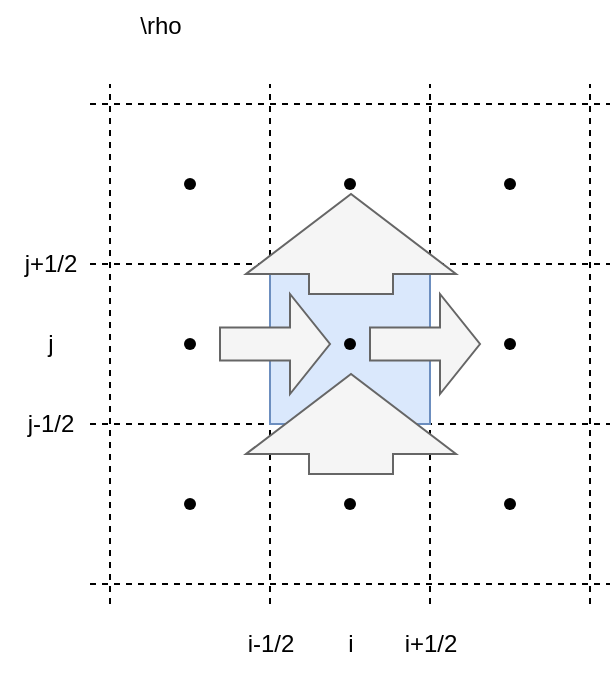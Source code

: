 <mxfile version="24.0.5" type="github">
  <diagram name="第 1 页" id="_jPj7UuSU5UnJI0Uecz0">
    <mxGraphModel dx="658" dy="374" grid="1" gridSize="10" guides="1" tooltips="1" connect="1" arrows="1" fold="1" page="1" pageScale="1" pageWidth="350" pageHeight="350" math="1" shadow="0">
      <root>
        <mxCell id="0" />
        <mxCell id="1" parent="0" />
        <mxCell id="RSB5Al9wiFs0yPlhIV-E-1" value="" style="endArrow=none;dashed=1;html=1;rounded=0;" edge="1" parent="1">
          <mxGeometry width="50" height="50" relative="1" as="geometry">
            <mxPoint x="45" y="55" as="sourcePoint" />
            <mxPoint x="305" y="55" as="targetPoint" />
          </mxGeometry>
        </mxCell>
        <mxCell id="RSB5Al9wiFs0yPlhIV-E-2" value="" style="endArrow=none;dashed=1;html=1;rounded=0;" edge="1" parent="1">
          <mxGeometry width="50" height="50" relative="1" as="geometry">
            <mxPoint x="45" y="135" as="sourcePoint" />
            <mxPoint x="305" y="135" as="targetPoint" />
          </mxGeometry>
        </mxCell>
        <mxCell id="RSB5Al9wiFs0yPlhIV-E-3" value="" style="endArrow=none;dashed=1;html=1;rounded=0;" edge="1" parent="1">
          <mxGeometry width="50" height="50" relative="1" as="geometry">
            <mxPoint x="45" y="215" as="sourcePoint" />
            <mxPoint x="305" y="215" as="targetPoint" />
          </mxGeometry>
        </mxCell>
        <mxCell id="RSB5Al9wiFs0yPlhIV-E-4" value="" style="endArrow=none;dashed=1;html=1;rounded=0;" edge="1" parent="1">
          <mxGeometry width="50" height="50" relative="1" as="geometry">
            <mxPoint x="45" y="295" as="sourcePoint" />
            <mxPoint x="305" y="295" as="targetPoint" />
          </mxGeometry>
        </mxCell>
        <mxCell id="RSB5Al9wiFs0yPlhIV-E-5" value="" style="endArrow=none;dashed=1;html=1;rounded=0;" edge="1" parent="1">
          <mxGeometry width="50" height="50" relative="1" as="geometry">
            <mxPoint x="55" y="305" as="sourcePoint" />
            <mxPoint x="55" y="45" as="targetPoint" />
          </mxGeometry>
        </mxCell>
        <mxCell id="RSB5Al9wiFs0yPlhIV-E-6" value="" style="endArrow=none;dashed=1;html=1;rounded=0;" edge="1" parent="1">
          <mxGeometry width="50" height="50" relative="1" as="geometry">
            <mxPoint x="135" y="305" as="sourcePoint" />
            <mxPoint x="135" y="45" as="targetPoint" />
          </mxGeometry>
        </mxCell>
        <mxCell id="RSB5Al9wiFs0yPlhIV-E-7" value="" style="endArrow=none;dashed=1;html=1;rounded=0;" edge="1" parent="1">
          <mxGeometry width="50" height="50" relative="1" as="geometry">
            <mxPoint x="215" y="305" as="sourcePoint" />
            <mxPoint x="215" y="45" as="targetPoint" />
          </mxGeometry>
        </mxCell>
        <mxCell id="RSB5Al9wiFs0yPlhIV-E-8" value="" style="endArrow=none;dashed=1;html=1;rounded=0;" edge="1" parent="1">
          <mxGeometry width="50" height="50" relative="1" as="geometry">
            <mxPoint x="295" y="305" as="sourcePoint" />
            <mxPoint x="295" y="45" as="targetPoint" />
          </mxGeometry>
        </mxCell>
        <mxCell id="RSB5Al9wiFs0yPlhIV-E-9" value="" style="shape=waypoint;sketch=0;fillStyle=solid;size=6;pointerEvents=1;points=[];fillColor=none;resizable=0;rotatable=0;perimeter=centerPerimeter;snapToPoint=1;" vertex="1" parent="1">
          <mxGeometry x="85" y="85" width="20" height="20" as="geometry" />
        </mxCell>
        <mxCell id="RSB5Al9wiFs0yPlhIV-E-10" value="" style="shape=waypoint;sketch=0;fillStyle=solid;size=6;pointerEvents=1;points=[];fillColor=none;resizable=0;rotatable=0;perimeter=centerPerimeter;snapToPoint=1;" vertex="1" parent="1">
          <mxGeometry x="165" y="85" width="20" height="20" as="geometry" />
        </mxCell>
        <mxCell id="RSB5Al9wiFs0yPlhIV-E-11" value="" style="shape=waypoint;sketch=0;fillStyle=solid;size=6;pointerEvents=1;points=[];fillColor=none;resizable=0;rotatable=0;perimeter=centerPerimeter;snapToPoint=1;" vertex="1" parent="1">
          <mxGeometry x="245" y="85" width="20" height="20" as="geometry" />
        </mxCell>
        <mxCell id="RSB5Al9wiFs0yPlhIV-E-12" value="" style="shape=waypoint;sketch=0;fillStyle=solid;size=6;pointerEvents=1;points=[];fillColor=none;resizable=0;rotatable=0;perimeter=centerPerimeter;snapToPoint=1;" vertex="1" parent="1">
          <mxGeometry x="85" y="165" width="20" height="20" as="geometry" />
        </mxCell>
        <mxCell id="RSB5Al9wiFs0yPlhIV-E-14" value="" style="shape=waypoint;sketch=0;fillStyle=solid;size=6;pointerEvents=1;points=[];fillColor=none;resizable=0;rotatable=0;perimeter=centerPerimeter;snapToPoint=1;" vertex="1" parent="1">
          <mxGeometry x="245" y="165" width="20" height="20" as="geometry" />
        </mxCell>
        <mxCell id="RSB5Al9wiFs0yPlhIV-E-15" value="" style="shape=waypoint;sketch=0;fillStyle=solid;size=6;pointerEvents=1;points=[];fillColor=none;resizable=0;rotatable=0;perimeter=centerPerimeter;snapToPoint=1;" vertex="1" parent="1">
          <mxGeometry x="85" y="245" width="20" height="20" as="geometry" />
        </mxCell>
        <mxCell id="RSB5Al9wiFs0yPlhIV-E-20" value="" style="rounded=0;whiteSpace=wrap;html=1;fillColor=#dae8fc;strokeColor=#6c8ebf;" vertex="1" parent="1">
          <mxGeometry x="135" y="135" width="80" height="80" as="geometry" />
        </mxCell>
        <mxCell id="RSB5Al9wiFs0yPlhIV-E-16" value="" style="shape=waypoint;sketch=0;fillStyle=solid;size=6;pointerEvents=1;points=[];fillColor=none;resizable=0;rotatable=0;perimeter=centerPerimeter;snapToPoint=1;" vertex="1" parent="1">
          <mxGeometry x="165" y="245" width="20" height="20" as="geometry" />
        </mxCell>
        <mxCell id="RSB5Al9wiFs0yPlhIV-E-17" value="" style="shape=waypoint;sketch=0;fillStyle=solid;size=6;pointerEvents=1;points=[];fillColor=none;resizable=0;rotatable=0;perimeter=centerPerimeter;snapToPoint=1;" vertex="1" parent="1">
          <mxGeometry x="245" y="245" width="20" height="20" as="geometry" />
        </mxCell>
        <mxCell id="RSB5Al9wiFs0yPlhIV-E-19" value="i-1/2" style="text;html=1;align=center;verticalAlign=middle;resizable=0;points=[];autosize=1;strokeColor=none;fillColor=none;" vertex="1" parent="1">
          <mxGeometry x="110" y="310" width="50" height="30" as="geometry" />
        </mxCell>
        <mxCell id="RSB5Al9wiFs0yPlhIV-E-13" value="" style="shape=waypoint;sketch=0;fillStyle=solid;size=6;pointerEvents=1;points=[];fillColor=none;resizable=0;rotatable=0;perimeter=centerPerimeter;snapToPoint=1;" vertex="1" parent="1">
          <mxGeometry x="165" y="165" width="20" height="20" as="geometry" />
        </mxCell>
        <mxCell id="RSB5Al9wiFs0yPlhIV-E-21" value="" style="html=1;shadow=0;dashed=0;align=center;verticalAlign=middle;shape=mxgraph.arrows2.arrow;dy=0.6;dx=40;direction=north;notch=0;fillColor=#f5f5f5;strokeColor=#666666;fontColor=#333333;" vertex="1" parent="1">
          <mxGeometry x="123" y="100" width="105" height="50" as="geometry" />
        </mxCell>
        <mxCell id="RSB5Al9wiFs0yPlhIV-E-26" value="" style="html=1;shadow=0;dashed=0;align=center;verticalAlign=middle;shape=mxgraph.arrows2.arrow;dy=0.6;dx=40;direction=north;notch=0;fillColor=#f5f5f5;fontColor=#333333;strokeColor=#666666;" vertex="1" parent="1">
          <mxGeometry x="123" y="190" width="105" height="50" as="geometry" />
        </mxCell>
        <mxCell id="RSB5Al9wiFs0yPlhIV-E-31" value="" style="html=1;shadow=0;dashed=0;align=center;verticalAlign=middle;shape=mxgraph.arrows2.arrow;dy=0.67;dx=20;notch=0;fillColor=#f5f5f5;fontColor=#333333;strokeColor=#666666;" vertex="1" parent="1">
          <mxGeometry x="185" y="150" width="55" height="50" as="geometry" />
        </mxCell>
        <mxCell id="RSB5Al9wiFs0yPlhIV-E-32" value="" style="html=1;shadow=0;dashed=0;align=center;verticalAlign=middle;shape=mxgraph.arrows2.arrow;dy=0.67;dx=20;notch=0;fillColor=#f5f5f5;fontColor=#333333;strokeColor=#666666;" vertex="1" parent="1">
          <mxGeometry x="110" y="150" width="55" height="50" as="geometry" />
        </mxCell>
        <mxCell id="RSB5Al9wiFs0yPlhIV-E-33" value="i+1/2" style="text;html=1;align=center;verticalAlign=middle;resizable=0;points=[];autosize=1;strokeColor=none;fillColor=none;" vertex="1" parent="1">
          <mxGeometry x="190" y="310" width="50" height="30" as="geometry" />
        </mxCell>
        <mxCell id="RSB5Al9wiFs0yPlhIV-E-34" value="i" style="text;html=1;align=center;verticalAlign=middle;resizable=0;points=[];autosize=1;strokeColor=none;fillColor=none;" vertex="1" parent="1">
          <mxGeometry x="160" y="310" width="30" height="30" as="geometry" />
        </mxCell>
        <mxCell id="RSB5Al9wiFs0yPlhIV-E-35" value="j+1/2" style="text;html=1;align=center;verticalAlign=middle;resizable=0;points=[];autosize=1;strokeColor=none;fillColor=none;" vertex="1" parent="1">
          <mxGeometry y="120" width="50" height="30" as="geometry" />
        </mxCell>
        <mxCell id="RSB5Al9wiFs0yPlhIV-E-36" value="j-1/2" style="text;html=1;align=center;verticalAlign=middle;resizable=0;points=[];autosize=1;strokeColor=none;fillColor=none;" vertex="1" parent="1">
          <mxGeometry y="200" width="50" height="30" as="geometry" />
        </mxCell>
        <mxCell id="RSB5Al9wiFs0yPlhIV-E-37" value="j" style="text;html=1;align=center;verticalAlign=middle;resizable=0;points=[];autosize=1;strokeColor=none;fillColor=none;" vertex="1" parent="1">
          <mxGeometry x="10" y="160" width="30" height="30" as="geometry" />
        </mxCell>
        <mxCell id="RSB5Al9wiFs0yPlhIV-E-38" value="\rho&lt;div&gt;&lt;br&gt;&lt;/div&gt;" style="text;html=1;align=center;verticalAlign=middle;resizable=0;points=[];autosize=1;strokeColor=none;fillColor=none;" vertex="1" parent="1">
          <mxGeometry x="60" y="3" width="40" height="40" as="geometry" />
        </mxCell>
      </root>
    </mxGraphModel>
  </diagram>
</mxfile>
